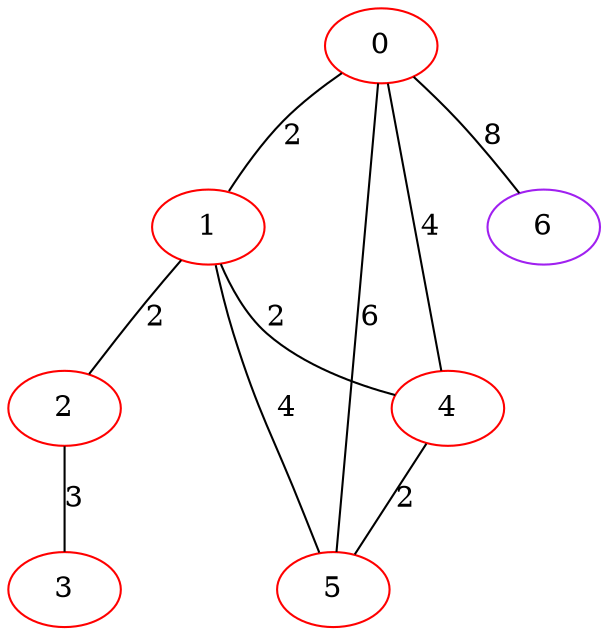 graph "" {
0 [color=red, weight=1];
1 [color=red, weight=1];
2 [color=red, weight=1];
3 [color=red, weight=1];
4 [color=red, weight=1];
5 [color=red, weight=1];
6 [color=purple, weight=4];
0 -- 1  [key=0, label=2];
0 -- 4  [key=0, label=4];
0 -- 5  [key=0, label=6];
0 -- 6  [key=0, label=8];
1 -- 2  [key=0, label=2];
1 -- 4  [key=0, label=2];
1 -- 5  [key=0, label=4];
2 -- 3  [key=0, label=3];
4 -- 5  [key=0, label=2];
}
